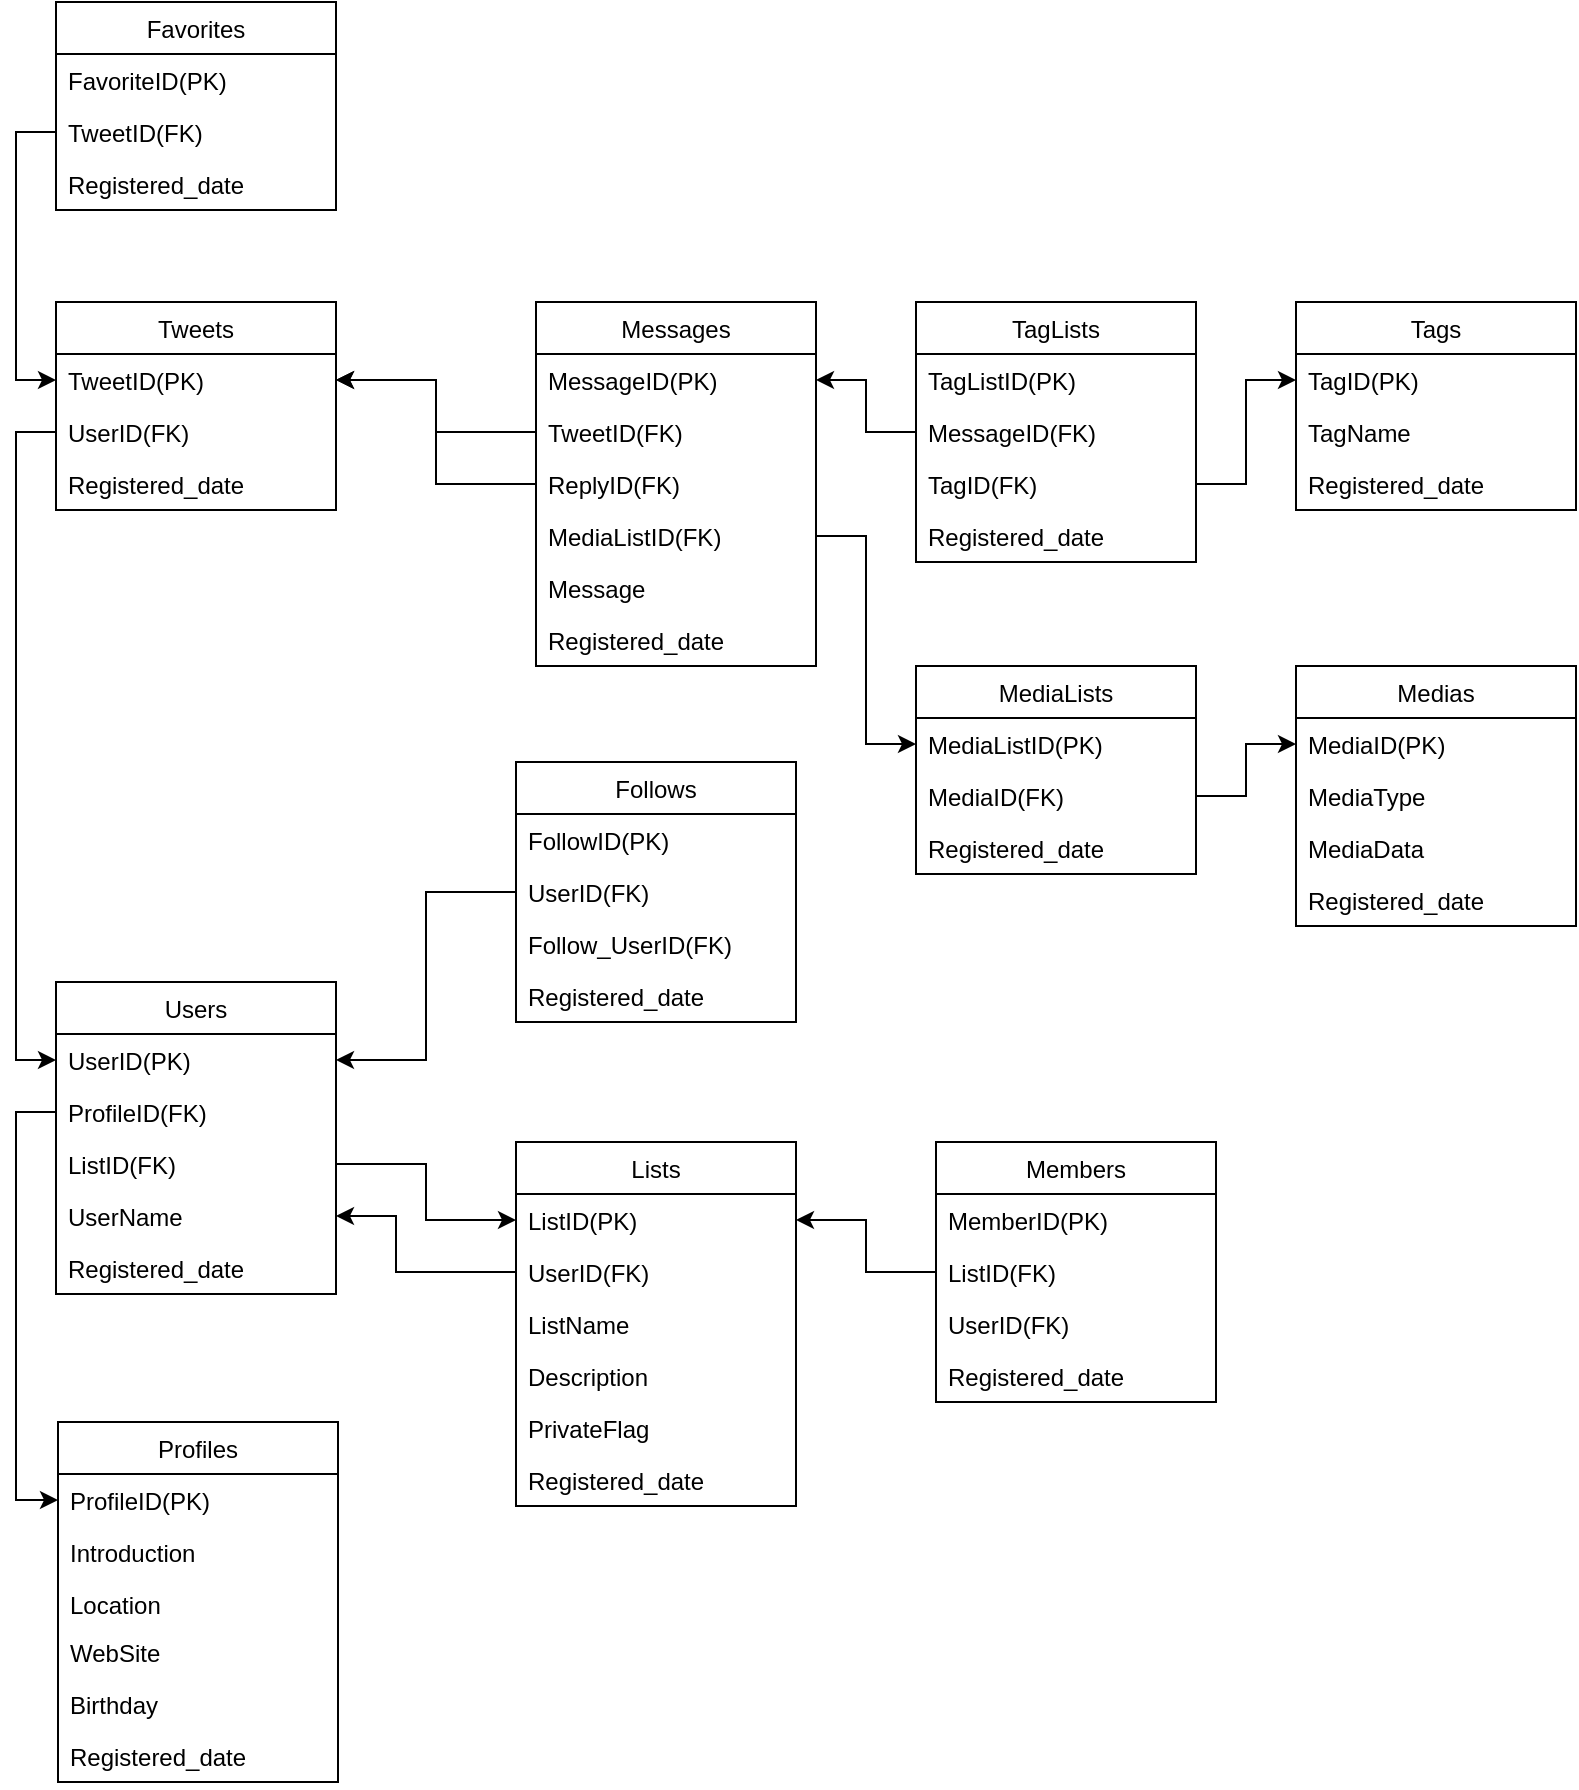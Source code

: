 <mxfile version="15.4.1" type="github"><diagram id="V2m_8wGIY-XmtN1VtU7v" name="Page-1"><mxGraphModel dx="852" dy="969" grid="1" gridSize="10" guides="1" tooltips="1" connect="1" arrows="1" fold="1" page="1" pageScale="1" pageWidth="827" pageHeight="1169" math="0" shadow="0"><root><mxCell id="0"/><mxCell id="1" parent="0"/><mxCell id="D3XDKTniT8kxwA0d0vVZ-1" value="Tweets" style="swimlane;fontStyle=0;childLayout=stackLayout;horizontal=1;startSize=26;horizontalStack=0;resizeParent=1;resizeParentMax=0;resizeLast=0;collapsible=1;marginBottom=0;" vertex="1" parent="1"><mxGeometry x="50" y="180" width="140" height="104" as="geometry"/></mxCell><mxCell id="D3XDKTniT8kxwA0d0vVZ-2" value="TweetID(PK)" style="text;strokeColor=none;fillColor=none;align=left;verticalAlign=top;spacingLeft=4;spacingRight=4;overflow=hidden;rotatable=0;points=[[0,0.5],[1,0.5]];portConstraint=eastwest;" vertex="1" parent="D3XDKTniT8kxwA0d0vVZ-1"><mxGeometry y="26" width="140" height="26" as="geometry"/></mxCell><mxCell id="D3XDKTniT8kxwA0d0vVZ-3" value="UserID(FK)" style="text;strokeColor=none;fillColor=none;align=left;verticalAlign=top;spacingLeft=4;spacingRight=4;overflow=hidden;rotatable=0;points=[[0,0.5],[1,0.5]];portConstraint=eastwest;" vertex="1" parent="D3XDKTniT8kxwA0d0vVZ-1"><mxGeometry y="52" width="140" height="26" as="geometry"/></mxCell><mxCell id="D3XDKTniT8kxwA0d0vVZ-4" value="Registered_date" style="text;strokeColor=none;fillColor=none;align=left;verticalAlign=top;spacingLeft=4;spacingRight=4;overflow=hidden;rotatable=0;points=[[0,0.5],[1,0.5]];portConstraint=eastwest;" vertex="1" parent="D3XDKTniT8kxwA0d0vVZ-1"><mxGeometry y="78" width="140" height="26" as="geometry"/></mxCell><mxCell id="D3XDKTniT8kxwA0d0vVZ-5" value="Profiles" style="swimlane;fontStyle=0;childLayout=stackLayout;horizontal=1;startSize=26;horizontalStack=0;resizeParent=1;resizeParentMax=0;resizeLast=0;collapsible=1;marginBottom=0;" vertex="1" parent="1"><mxGeometry x="51" y="740" width="140" height="180" as="geometry"/></mxCell><mxCell id="D3XDKTniT8kxwA0d0vVZ-6" value="ProfileID(PK)" style="text;strokeColor=none;fillColor=none;align=left;verticalAlign=top;spacingLeft=4;spacingRight=4;overflow=hidden;rotatable=0;points=[[0,0.5],[1,0.5]];portConstraint=eastwest;" vertex="1" parent="D3XDKTniT8kxwA0d0vVZ-5"><mxGeometry y="26" width="140" height="26" as="geometry"/></mxCell><mxCell id="D3XDKTniT8kxwA0d0vVZ-7" value="Introduction" style="text;strokeColor=none;fillColor=none;align=left;verticalAlign=top;spacingLeft=4;spacingRight=4;overflow=hidden;rotatable=0;points=[[0,0.5],[1,0.5]];portConstraint=eastwest;" vertex="1" parent="D3XDKTniT8kxwA0d0vVZ-5"><mxGeometry y="52" width="140" height="26" as="geometry"/></mxCell><mxCell id="D3XDKTniT8kxwA0d0vVZ-8" value="Location" style="text;strokeColor=none;fillColor=none;align=left;verticalAlign=top;spacingLeft=4;spacingRight=4;overflow=hidden;rotatable=0;points=[[0,0.5],[1,0.5]];portConstraint=eastwest;" vertex="1" parent="D3XDKTniT8kxwA0d0vVZ-5"><mxGeometry y="78" width="140" height="24" as="geometry"/></mxCell><mxCell id="D3XDKTniT8kxwA0d0vVZ-9" value="WebSite" style="text;strokeColor=none;fillColor=none;align=left;verticalAlign=top;spacingLeft=4;spacingRight=4;overflow=hidden;rotatable=0;points=[[0,0.5],[1,0.5]];portConstraint=eastwest;" vertex="1" parent="D3XDKTniT8kxwA0d0vVZ-5"><mxGeometry y="102" width="140" height="26" as="geometry"/></mxCell><mxCell id="D3XDKTniT8kxwA0d0vVZ-10" value="Birthday" style="text;strokeColor=none;fillColor=none;align=left;verticalAlign=top;spacingLeft=4;spacingRight=4;overflow=hidden;rotatable=0;points=[[0,0.5],[1,0.5]];portConstraint=eastwest;" vertex="1" parent="D3XDKTniT8kxwA0d0vVZ-5"><mxGeometry y="128" width="140" height="26" as="geometry"/></mxCell><mxCell id="D3XDKTniT8kxwA0d0vVZ-11" value="Registered_date" style="text;strokeColor=none;fillColor=none;align=left;verticalAlign=top;spacingLeft=4;spacingRight=4;overflow=hidden;rotatable=0;points=[[0,0.5],[1,0.5]];portConstraint=eastwest;" vertex="1" parent="D3XDKTniT8kxwA0d0vVZ-5"><mxGeometry y="154" width="140" height="26" as="geometry"/></mxCell><mxCell id="D3XDKTniT8kxwA0d0vVZ-12" value="Medias" style="swimlane;fontStyle=0;childLayout=stackLayout;horizontal=1;startSize=26;horizontalStack=0;resizeParent=1;resizeParentMax=0;resizeLast=0;collapsible=1;marginBottom=0;" vertex="1" parent="1"><mxGeometry x="670" y="362" width="140" height="130" as="geometry"/></mxCell><mxCell id="D3XDKTniT8kxwA0d0vVZ-13" value="MediaID(PK)" style="text;strokeColor=none;fillColor=none;align=left;verticalAlign=top;spacingLeft=4;spacingRight=4;overflow=hidden;rotatable=0;points=[[0,0.5],[1,0.5]];portConstraint=eastwest;" vertex="1" parent="D3XDKTniT8kxwA0d0vVZ-12"><mxGeometry y="26" width="140" height="26" as="geometry"/></mxCell><mxCell id="D3XDKTniT8kxwA0d0vVZ-14" value="MediaType" style="text;strokeColor=none;fillColor=none;align=left;verticalAlign=top;spacingLeft=4;spacingRight=4;overflow=hidden;rotatable=0;points=[[0,0.5],[1,0.5]];portConstraint=eastwest;" vertex="1" parent="D3XDKTniT8kxwA0d0vVZ-12"><mxGeometry y="52" width="140" height="26" as="geometry"/></mxCell><mxCell id="D3XDKTniT8kxwA0d0vVZ-15" value="MediaData" style="text;strokeColor=none;fillColor=none;align=left;verticalAlign=top;spacingLeft=4;spacingRight=4;overflow=hidden;rotatable=0;points=[[0,0.5],[1,0.5]];portConstraint=eastwest;" vertex="1" parent="D3XDKTniT8kxwA0d0vVZ-12"><mxGeometry y="78" width="140" height="26" as="geometry"/></mxCell><mxCell id="D3XDKTniT8kxwA0d0vVZ-16" value="Registered_date" style="text;strokeColor=none;fillColor=none;align=left;verticalAlign=top;spacingLeft=4;spacingRight=4;overflow=hidden;rotatable=0;points=[[0,0.5],[1,0.5]];portConstraint=eastwest;" vertex="1" parent="D3XDKTniT8kxwA0d0vVZ-12"><mxGeometry y="104" width="140" height="26" as="geometry"/></mxCell><mxCell id="D3XDKTniT8kxwA0d0vVZ-17" value="Messages" style="swimlane;fontStyle=0;childLayout=stackLayout;horizontal=1;startSize=26;horizontalStack=0;resizeParent=1;resizeParentMax=0;resizeLast=0;collapsible=1;marginBottom=0;" vertex="1" parent="1"><mxGeometry x="290" y="180" width="140" height="182" as="geometry"/></mxCell><mxCell id="D3XDKTniT8kxwA0d0vVZ-18" value="MessageID(PK)" style="text;strokeColor=none;fillColor=none;align=left;verticalAlign=top;spacingLeft=4;spacingRight=4;overflow=hidden;rotatable=0;points=[[0,0.5],[1,0.5]];portConstraint=eastwest;" vertex="1" parent="D3XDKTniT8kxwA0d0vVZ-17"><mxGeometry y="26" width="140" height="26" as="geometry"/></mxCell><mxCell id="D3XDKTniT8kxwA0d0vVZ-19" value="TweetID(FK)" style="text;strokeColor=none;fillColor=none;align=left;verticalAlign=top;spacingLeft=4;spacingRight=4;overflow=hidden;rotatable=0;points=[[0,0.5],[1,0.5]];portConstraint=eastwest;" vertex="1" parent="D3XDKTniT8kxwA0d0vVZ-17"><mxGeometry y="52" width="140" height="26" as="geometry"/></mxCell><mxCell id="D3XDKTniT8kxwA0d0vVZ-20" value="ReplyID(FK)" style="text;strokeColor=none;fillColor=none;align=left;verticalAlign=top;spacingLeft=4;spacingRight=4;overflow=hidden;rotatable=0;points=[[0,0.5],[1,0.5]];portConstraint=eastwest;" vertex="1" parent="D3XDKTniT8kxwA0d0vVZ-17"><mxGeometry y="78" width="140" height="26" as="geometry"/></mxCell><mxCell id="D3XDKTniT8kxwA0d0vVZ-21" value="MediaListID(FK)" style="text;strokeColor=none;fillColor=none;align=left;verticalAlign=top;spacingLeft=4;spacingRight=4;overflow=hidden;rotatable=0;points=[[0,0.5],[1,0.5]];portConstraint=eastwest;" vertex="1" parent="D3XDKTniT8kxwA0d0vVZ-17"><mxGeometry y="104" width="140" height="26" as="geometry"/></mxCell><mxCell id="D3XDKTniT8kxwA0d0vVZ-22" value="Message" style="text;strokeColor=none;fillColor=none;align=left;verticalAlign=top;spacingLeft=4;spacingRight=4;overflow=hidden;rotatable=0;points=[[0,0.5],[1,0.5]];portConstraint=eastwest;" vertex="1" parent="D3XDKTniT8kxwA0d0vVZ-17"><mxGeometry y="130" width="140" height="26" as="geometry"/></mxCell><mxCell id="D3XDKTniT8kxwA0d0vVZ-23" value="Registered_date" style="text;strokeColor=none;fillColor=none;align=left;verticalAlign=top;spacingLeft=4;spacingRight=4;overflow=hidden;rotatable=0;points=[[0,0.5],[1,0.5]];portConstraint=eastwest;" vertex="1" parent="D3XDKTniT8kxwA0d0vVZ-17"><mxGeometry y="156" width="140" height="26" as="geometry"/></mxCell><mxCell id="D3XDKTniT8kxwA0d0vVZ-24" value="Users" style="swimlane;fontStyle=0;childLayout=stackLayout;horizontal=1;startSize=26;horizontalStack=0;resizeParent=1;resizeParentMax=0;resizeLast=0;collapsible=1;marginBottom=0;" vertex="1" parent="1"><mxGeometry x="50" y="520" width="140" height="156" as="geometry"/></mxCell><mxCell id="D3XDKTniT8kxwA0d0vVZ-25" value="UserID(PK)" style="text;strokeColor=none;fillColor=none;align=left;verticalAlign=top;spacingLeft=4;spacingRight=4;overflow=hidden;rotatable=0;points=[[0,0.5],[1,0.5]];portConstraint=eastwest;" vertex="1" parent="D3XDKTniT8kxwA0d0vVZ-24"><mxGeometry y="26" width="140" height="26" as="geometry"/></mxCell><mxCell id="D3XDKTniT8kxwA0d0vVZ-26" value="ProfileID(FK)" style="text;strokeColor=none;fillColor=none;align=left;verticalAlign=top;spacingLeft=4;spacingRight=4;overflow=hidden;rotatable=0;points=[[0,0.5],[1,0.5]];portConstraint=eastwest;" vertex="1" parent="D3XDKTniT8kxwA0d0vVZ-24"><mxGeometry y="52" width="140" height="26" as="geometry"/></mxCell><mxCell id="D3XDKTniT8kxwA0d0vVZ-27" value="ListID(FK)" style="text;strokeColor=none;fillColor=none;align=left;verticalAlign=top;spacingLeft=4;spacingRight=4;overflow=hidden;rotatable=0;points=[[0,0.5],[1,0.5]];portConstraint=eastwest;" vertex="1" parent="D3XDKTniT8kxwA0d0vVZ-24"><mxGeometry y="78" width="140" height="26" as="geometry"/></mxCell><mxCell id="D3XDKTniT8kxwA0d0vVZ-28" value="UserName" style="text;strokeColor=none;fillColor=none;align=left;verticalAlign=top;spacingLeft=4;spacingRight=4;overflow=hidden;rotatable=0;points=[[0,0.5],[1,0.5]];portConstraint=eastwest;" vertex="1" parent="D3XDKTniT8kxwA0d0vVZ-24"><mxGeometry y="104" width="140" height="26" as="geometry"/></mxCell><mxCell id="D3XDKTniT8kxwA0d0vVZ-29" value="Registered_date" style="text;strokeColor=none;fillColor=none;align=left;verticalAlign=top;spacingLeft=4;spacingRight=4;overflow=hidden;rotatable=0;points=[[0,0.5],[1,0.5]];portConstraint=eastwest;" vertex="1" parent="D3XDKTniT8kxwA0d0vVZ-24"><mxGeometry y="130" width="140" height="26" as="geometry"/></mxCell><mxCell id="D3XDKTniT8kxwA0d0vVZ-30" style="edgeStyle=orthogonalEdgeStyle;rounded=0;orthogonalLoop=1;jettySize=auto;html=1;entryX=0;entryY=0.5;entryDx=0;entryDy=0;" edge="1" parent="1" source="D3XDKTniT8kxwA0d0vVZ-3" target="D3XDKTniT8kxwA0d0vVZ-25"><mxGeometry relative="1" as="geometry"/></mxCell><mxCell id="D3XDKTniT8kxwA0d0vVZ-31" value="Tags" style="swimlane;fontStyle=0;childLayout=stackLayout;horizontal=1;startSize=26;horizontalStack=0;resizeParent=1;resizeParentMax=0;resizeLast=0;collapsible=1;marginBottom=0;" vertex="1" parent="1"><mxGeometry x="670" y="180" width="140" height="104" as="geometry"/></mxCell><mxCell id="D3XDKTniT8kxwA0d0vVZ-32" value="TagID(PK)" style="text;strokeColor=none;fillColor=none;align=left;verticalAlign=top;spacingLeft=4;spacingRight=4;overflow=hidden;rotatable=0;points=[[0,0.5],[1,0.5]];portConstraint=eastwest;" vertex="1" parent="D3XDKTniT8kxwA0d0vVZ-31"><mxGeometry y="26" width="140" height="26" as="geometry"/></mxCell><mxCell id="D3XDKTniT8kxwA0d0vVZ-33" value="TagName" style="text;strokeColor=none;fillColor=none;align=left;verticalAlign=top;spacingLeft=4;spacingRight=4;overflow=hidden;rotatable=0;points=[[0,0.5],[1,0.5]];portConstraint=eastwest;" vertex="1" parent="D3XDKTniT8kxwA0d0vVZ-31"><mxGeometry y="52" width="140" height="26" as="geometry"/></mxCell><mxCell id="D3XDKTniT8kxwA0d0vVZ-34" value="Registered_date" style="text;strokeColor=none;fillColor=none;align=left;verticalAlign=top;spacingLeft=4;spacingRight=4;overflow=hidden;rotatable=0;points=[[0,0.5],[1,0.5]];portConstraint=eastwest;" vertex="1" parent="D3XDKTniT8kxwA0d0vVZ-31"><mxGeometry y="78" width="140" height="26" as="geometry"/></mxCell><mxCell id="D3XDKTniT8kxwA0d0vVZ-35" value="TagLists" style="swimlane;fontStyle=0;childLayout=stackLayout;horizontal=1;startSize=26;horizontalStack=0;resizeParent=1;resizeParentMax=0;resizeLast=0;collapsible=1;marginBottom=0;" vertex="1" parent="1"><mxGeometry x="480" y="180" width="140" height="130" as="geometry"/></mxCell><mxCell id="D3XDKTniT8kxwA0d0vVZ-36" value="TagListID(PK)" style="text;strokeColor=none;fillColor=none;align=left;verticalAlign=top;spacingLeft=4;spacingRight=4;overflow=hidden;rotatable=0;points=[[0,0.5],[1,0.5]];portConstraint=eastwest;" vertex="1" parent="D3XDKTniT8kxwA0d0vVZ-35"><mxGeometry y="26" width="140" height="26" as="geometry"/></mxCell><mxCell id="D3XDKTniT8kxwA0d0vVZ-37" value="MessageID(FK)" style="text;strokeColor=none;fillColor=none;align=left;verticalAlign=top;spacingLeft=4;spacingRight=4;overflow=hidden;rotatable=0;points=[[0,0.5],[1,0.5]];portConstraint=eastwest;" vertex="1" parent="D3XDKTniT8kxwA0d0vVZ-35"><mxGeometry y="52" width="140" height="26" as="geometry"/></mxCell><mxCell id="D3XDKTniT8kxwA0d0vVZ-38" value="TagID(FK)" style="text;strokeColor=none;fillColor=none;align=left;verticalAlign=top;spacingLeft=4;spacingRight=4;overflow=hidden;rotatable=0;points=[[0,0.5],[1,0.5]];portConstraint=eastwest;" vertex="1" parent="D3XDKTniT8kxwA0d0vVZ-35"><mxGeometry y="78" width="140" height="26" as="geometry"/></mxCell><mxCell id="D3XDKTniT8kxwA0d0vVZ-39" value="Registered_date" style="text;strokeColor=none;fillColor=none;align=left;verticalAlign=top;spacingLeft=4;spacingRight=4;overflow=hidden;rotatable=0;points=[[0,0.5],[1,0.5]];portConstraint=eastwest;" vertex="1" parent="D3XDKTniT8kxwA0d0vVZ-35"><mxGeometry y="104" width="140" height="26" as="geometry"/></mxCell><mxCell id="D3XDKTniT8kxwA0d0vVZ-40" style="edgeStyle=orthogonalEdgeStyle;rounded=0;orthogonalLoop=1;jettySize=auto;html=1;" edge="1" parent="1" source="D3XDKTniT8kxwA0d0vVZ-37" target="D3XDKTniT8kxwA0d0vVZ-18"><mxGeometry relative="1" as="geometry"/></mxCell><mxCell id="D3XDKTniT8kxwA0d0vVZ-41" style="edgeStyle=orthogonalEdgeStyle;rounded=0;orthogonalLoop=1;jettySize=auto;html=1;entryX=0;entryY=0.5;entryDx=0;entryDy=0;" edge="1" parent="1" source="D3XDKTniT8kxwA0d0vVZ-38" target="D3XDKTniT8kxwA0d0vVZ-32"><mxGeometry relative="1" as="geometry"/></mxCell><mxCell id="D3XDKTniT8kxwA0d0vVZ-42" value="Follows" style="swimlane;fontStyle=0;childLayout=stackLayout;horizontal=1;startSize=26;horizontalStack=0;resizeParent=1;resizeParentMax=0;resizeLast=0;collapsible=1;marginBottom=0;" vertex="1" parent="1"><mxGeometry x="280" y="410" width="140" height="130" as="geometry"/></mxCell><mxCell id="D3XDKTniT8kxwA0d0vVZ-43" value="FollowID(PK)" style="text;strokeColor=none;fillColor=none;align=left;verticalAlign=top;spacingLeft=4;spacingRight=4;overflow=hidden;rotatable=0;points=[[0,0.5],[1,0.5]];portConstraint=eastwest;" vertex="1" parent="D3XDKTniT8kxwA0d0vVZ-42"><mxGeometry y="26" width="140" height="26" as="geometry"/></mxCell><mxCell id="D3XDKTniT8kxwA0d0vVZ-44" value="UserID(FK)" style="text;strokeColor=none;fillColor=none;align=left;verticalAlign=top;spacingLeft=4;spacingRight=4;overflow=hidden;rotatable=0;points=[[0,0.5],[1,0.5]];portConstraint=eastwest;" vertex="1" parent="D3XDKTniT8kxwA0d0vVZ-42"><mxGeometry y="52" width="140" height="26" as="geometry"/></mxCell><mxCell id="D3XDKTniT8kxwA0d0vVZ-45" value="Follow_UserID(FK)" style="text;strokeColor=none;fillColor=none;align=left;verticalAlign=top;spacingLeft=4;spacingRight=4;overflow=hidden;rotatable=0;points=[[0,0.5],[1,0.5]];portConstraint=eastwest;" vertex="1" parent="D3XDKTniT8kxwA0d0vVZ-42"><mxGeometry y="78" width="140" height="26" as="geometry"/></mxCell><mxCell id="D3XDKTniT8kxwA0d0vVZ-46" value="Registered_date" style="text;strokeColor=none;fillColor=none;align=left;verticalAlign=top;spacingLeft=4;spacingRight=4;overflow=hidden;rotatable=0;points=[[0,0.5],[1,0.5]];portConstraint=eastwest;" vertex="1" parent="D3XDKTniT8kxwA0d0vVZ-42"><mxGeometry y="104" width="140" height="26" as="geometry"/></mxCell><mxCell id="D3XDKTniT8kxwA0d0vVZ-47" style="edgeStyle=orthogonalEdgeStyle;rounded=0;orthogonalLoop=1;jettySize=auto;html=1;" edge="1" parent="1" source="D3XDKTniT8kxwA0d0vVZ-20" target="D3XDKTniT8kxwA0d0vVZ-2"><mxGeometry relative="1" as="geometry"/></mxCell><mxCell id="D3XDKTniT8kxwA0d0vVZ-48" style="edgeStyle=orthogonalEdgeStyle;rounded=0;orthogonalLoop=1;jettySize=auto;html=1;" edge="1" parent="1" source="D3XDKTniT8kxwA0d0vVZ-19" target="D3XDKTniT8kxwA0d0vVZ-2"><mxGeometry relative="1" as="geometry"/></mxCell><mxCell id="D3XDKTniT8kxwA0d0vVZ-49" value="Favorites" style="swimlane;fontStyle=0;childLayout=stackLayout;horizontal=1;startSize=26;horizontalStack=0;resizeParent=1;resizeParentMax=0;resizeLast=0;collapsible=1;marginBottom=0;" vertex="1" parent="1"><mxGeometry x="50" y="30" width="140" height="104" as="geometry"/></mxCell><mxCell id="D3XDKTniT8kxwA0d0vVZ-50" value="FavoriteID(PK)" style="text;strokeColor=none;fillColor=none;align=left;verticalAlign=top;spacingLeft=4;spacingRight=4;overflow=hidden;rotatable=0;points=[[0,0.5],[1,0.5]];portConstraint=eastwest;" vertex="1" parent="D3XDKTniT8kxwA0d0vVZ-49"><mxGeometry y="26" width="140" height="26" as="geometry"/></mxCell><mxCell id="D3XDKTniT8kxwA0d0vVZ-51" value="TweetID(FK)" style="text;strokeColor=none;fillColor=none;align=left;verticalAlign=top;spacingLeft=4;spacingRight=4;overflow=hidden;rotatable=0;points=[[0,0.5],[1,0.5]];portConstraint=eastwest;" vertex="1" parent="D3XDKTniT8kxwA0d0vVZ-49"><mxGeometry y="52" width="140" height="26" as="geometry"/></mxCell><mxCell id="D3XDKTniT8kxwA0d0vVZ-52" value="Registered_date" style="text;strokeColor=none;fillColor=none;align=left;verticalAlign=top;spacingLeft=4;spacingRight=4;overflow=hidden;rotatable=0;points=[[0,0.5],[1,0.5]];portConstraint=eastwest;" vertex="1" parent="D3XDKTniT8kxwA0d0vVZ-49"><mxGeometry y="78" width="140" height="26" as="geometry"/></mxCell><mxCell id="D3XDKTniT8kxwA0d0vVZ-53" style="edgeStyle=orthogonalEdgeStyle;rounded=0;orthogonalLoop=1;jettySize=auto;html=1;entryX=0;entryY=0.5;entryDx=0;entryDy=0;" edge="1" parent="1" source="D3XDKTniT8kxwA0d0vVZ-51" target="D3XDKTniT8kxwA0d0vVZ-2"><mxGeometry relative="1" as="geometry"/></mxCell><mxCell id="D3XDKTniT8kxwA0d0vVZ-54" value="Lists" style="swimlane;fontStyle=0;childLayout=stackLayout;horizontal=1;startSize=26;horizontalStack=0;resizeParent=1;resizeParentMax=0;resizeLast=0;collapsible=1;marginBottom=0;" vertex="1" parent="1"><mxGeometry x="280" y="600" width="140" height="182" as="geometry"/></mxCell><mxCell id="D3XDKTniT8kxwA0d0vVZ-55" value="ListID(PK)" style="text;strokeColor=none;fillColor=none;align=left;verticalAlign=top;spacingLeft=4;spacingRight=4;overflow=hidden;rotatable=0;points=[[0,0.5],[1,0.5]];portConstraint=eastwest;" vertex="1" parent="D3XDKTniT8kxwA0d0vVZ-54"><mxGeometry y="26" width="140" height="26" as="geometry"/></mxCell><mxCell id="D3XDKTniT8kxwA0d0vVZ-56" value="UserID(FK)" style="text;strokeColor=none;fillColor=none;align=left;verticalAlign=top;spacingLeft=4;spacingRight=4;overflow=hidden;rotatable=0;points=[[0,0.5],[1,0.5]];portConstraint=eastwest;" vertex="1" parent="D3XDKTniT8kxwA0d0vVZ-54"><mxGeometry y="52" width="140" height="26" as="geometry"/></mxCell><mxCell id="D3XDKTniT8kxwA0d0vVZ-57" value="ListName" style="text;strokeColor=none;fillColor=none;align=left;verticalAlign=top;spacingLeft=4;spacingRight=4;overflow=hidden;rotatable=0;points=[[0,0.5],[1,0.5]];portConstraint=eastwest;" vertex="1" parent="D3XDKTniT8kxwA0d0vVZ-54"><mxGeometry y="78" width="140" height="26" as="geometry"/></mxCell><mxCell id="D3XDKTniT8kxwA0d0vVZ-58" value="Description" style="text;strokeColor=none;fillColor=none;align=left;verticalAlign=top;spacingLeft=4;spacingRight=4;overflow=hidden;rotatable=0;points=[[0,0.5],[1,0.5]];portConstraint=eastwest;" vertex="1" parent="D3XDKTniT8kxwA0d0vVZ-54"><mxGeometry y="104" width="140" height="26" as="geometry"/></mxCell><mxCell id="D3XDKTniT8kxwA0d0vVZ-59" value="PrivateFlag" style="text;strokeColor=none;fillColor=none;align=left;verticalAlign=top;spacingLeft=4;spacingRight=4;overflow=hidden;rotatable=0;points=[[0,0.5],[1,0.5]];portConstraint=eastwest;" vertex="1" parent="D3XDKTniT8kxwA0d0vVZ-54"><mxGeometry y="130" width="140" height="26" as="geometry"/></mxCell><mxCell id="D3XDKTniT8kxwA0d0vVZ-60" value="Registered_date" style="text;strokeColor=none;fillColor=none;align=left;verticalAlign=top;spacingLeft=4;spacingRight=4;overflow=hidden;rotatable=0;points=[[0,0.5],[1,0.5]];portConstraint=eastwest;" vertex="1" parent="D3XDKTniT8kxwA0d0vVZ-54"><mxGeometry y="156" width="140" height="26" as="geometry"/></mxCell><mxCell id="D3XDKTniT8kxwA0d0vVZ-61" value="Members" style="swimlane;fontStyle=0;childLayout=stackLayout;horizontal=1;startSize=26;horizontalStack=0;resizeParent=1;resizeParentMax=0;resizeLast=0;collapsible=1;marginBottom=0;" vertex="1" parent="1"><mxGeometry x="490" y="600" width="140" height="130" as="geometry"/></mxCell><mxCell id="D3XDKTniT8kxwA0d0vVZ-62" value="MemberID(PK)" style="text;strokeColor=none;fillColor=none;align=left;verticalAlign=top;spacingLeft=4;spacingRight=4;overflow=hidden;rotatable=0;points=[[0,0.5],[1,0.5]];portConstraint=eastwest;" vertex="1" parent="D3XDKTniT8kxwA0d0vVZ-61"><mxGeometry y="26" width="140" height="26" as="geometry"/></mxCell><mxCell id="D3XDKTniT8kxwA0d0vVZ-63" value="ListID(FK)" style="text;strokeColor=none;fillColor=none;align=left;verticalAlign=top;spacingLeft=4;spacingRight=4;overflow=hidden;rotatable=0;points=[[0,0.5],[1,0.5]];portConstraint=eastwest;" vertex="1" parent="D3XDKTniT8kxwA0d0vVZ-61"><mxGeometry y="52" width="140" height="26" as="geometry"/></mxCell><mxCell id="D3XDKTniT8kxwA0d0vVZ-64" value="UserID(FK)" style="text;strokeColor=none;fillColor=none;align=left;verticalAlign=top;spacingLeft=4;spacingRight=4;overflow=hidden;rotatable=0;points=[[0,0.5],[1,0.5]];portConstraint=eastwest;" vertex="1" parent="D3XDKTniT8kxwA0d0vVZ-61"><mxGeometry y="78" width="140" height="26" as="geometry"/></mxCell><mxCell id="D3XDKTniT8kxwA0d0vVZ-65" value="Registered_date" style="text;strokeColor=none;fillColor=none;align=left;verticalAlign=top;spacingLeft=4;spacingRight=4;overflow=hidden;rotatable=0;points=[[0,0.5],[1,0.5]];portConstraint=eastwest;" vertex="1" parent="D3XDKTniT8kxwA0d0vVZ-61"><mxGeometry y="104" width="140" height="26" as="geometry"/></mxCell><mxCell id="D3XDKTniT8kxwA0d0vVZ-66" style="edgeStyle=orthogonalEdgeStyle;rounded=0;orthogonalLoop=1;jettySize=auto;html=1;" edge="1" parent="1" source="D3XDKTniT8kxwA0d0vVZ-44" target="D3XDKTniT8kxwA0d0vVZ-25"><mxGeometry relative="1" as="geometry"/></mxCell><mxCell id="D3XDKTniT8kxwA0d0vVZ-67" style="edgeStyle=orthogonalEdgeStyle;rounded=0;orthogonalLoop=1;jettySize=auto;html=1;" edge="1" parent="1" source="D3XDKTniT8kxwA0d0vVZ-27" target="D3XDKTniT8kxwA0d0vVZ-55"><mxGeometry relative="1" as="geometry"/></mxCell><mxCell id="D3XDKTniT8kxwA0d0vVZ-68" style="edgeStyle=orthogonalEdgeStyle;rounded=0;orthogonalLoop=1;jettySize=auto;html=1;entryX=1;entryY=0.5;entryDx=0;entryDy=0;" edge="1" parent="1" source="D3XDKTniT8kxwA0d0vVZ-63" target="D3XDKTniT8kxwA0d0vVZ-55"><mxGeometry relative="1" as="geometry"/></mxCell><mxCell id="D3XDKTniT8kxwA0d0vVZ-69" style="edgeStyle=orthogonalEdgeStyle;rounded=0;orthogonalLoop=1;jettySize=auto;html=1;entryX=1;entryY=0.5;entryDx=0;entryDy=0;" edge="1" parent="1" source="D3XDKTniT8kxwA0d0vVZ-56" target="D3XDKTniT8kxwA0d0vVZ-28"><mxGeometry relative="1" as="geometry"><Array as="points"><mxPoint x="220" y="665"/><mxPoint x="220" y="637"/></Array></mxGeometry></mxCell><mxCell id="D3XDKTniT8kxwA0d0vVZ-70" value="MediaLists" style="swimlane;fontStyle=0;childLayout=stackLayout;horizontal=1;startSize=26;horizontalStack=0;resizeParent=1;resizeParentMax=0;resizeLast=0;collapsible=1;marginBottom=0;" vertex="1" parent="1"><mxGeometry x="480" y="362" width="140" height="104" as="geometry"/></mxCell><mxCell id="D3XDKTniT8kxwA0d0vVZ-71" value="MediaListID(PK)" style="text;strokeColor=none;fillColor=none;align=left;verticalAlign=top;spacingLeft=4;spacingRight=4;overflow=hidden;rotatable=0;points=[[0,0.5],[1,0.5]];portConstraint=eastwest;" vertex="1" parent="D3XDKTniT8kxwA0d0vVZ-70"><mxGeometry y="26" width="140" height="26" as="geometry"/></mxCell><mxCell id="D3XDKTniT8kxwA0d0vVZ-72" value="MediaID(FK)" style="text;strokeColor=none;fillColor=none;align=left;verticalAlign=top;spacingLeft=4;spacingRight=4;overflow=hidden;rotatable=0;points=[[0,0.5],[1,0.5]];portConstraint=eastwest;" vertex="1" parent="D3XDKTniT8kxwA0d0vVZ-70"><mxGeometry y="52" width="140" height="26" as="geometry"/></mxCell><mxCell id="D3XDKTniT8kxwA0d0vVZ-73" value="Registered_date" style="text;strokeColor=none;fillColor=none;align=left;verticalAlign=top;spacingLeft=4;spacingRight=4;overflow=hidden;rotatable=0;points=[[0,0.5],[1,0.5]];portConstraint=eastwest;" vertex="1" parent="D3XDKTniT8kxwA0d0vVZ-70"><mxGeometry y="78" width="140" height="26" as="geometry"/></mxCell><mxCell id="D3XDKTniT8kxwA0d0vVZ-74" style="edgeStyle=orthogonalEdgeStyle;rounded=0;orthogonalLoop=1;jettySize=auto;html=1;" edge="1" parent="1" source="D3XDKTniT8kxwA0d0vVZ-21" target="D3XDKTniT8kxwA0d0vVZ-71"><mxGeometry relative="1" as="geometry"/></mxCell><mxCell id="D3XDKTniT8kxwA0d0vVZ-75" style="edgeStyle=orthogonalEdgeStyle;rounded=0;orthogonalLoop=1;jettySize=auto;html=1;" edge="1" parent="1" source="D3XDKTniT8kxwA0d0vVZ-72" target="D3XDKTniT8kxwA0d0vVZ-13"><mxGeometry relative="1" as="geometry"/></mxCell><mxCell id="D3XDKTniT8kxwA0d0vVZ-76" style="edgeStyle=orthogonalEdgeStyle;rounded=0;orthogonalLoop=1;jettySize=auto;html=1;exitX=0;exitY=0.5;exitDx=0;exitDy=0;" edge="1" parent="1" source="D3XDKTniT8kxwA0d0vVZ-26" target="D3XDKTniT8kxwA0d0vVZ-6"><mxGeometry relative="1" as="geometry"/></mxCell></root></mxGraphModel></diagram></mxfile>